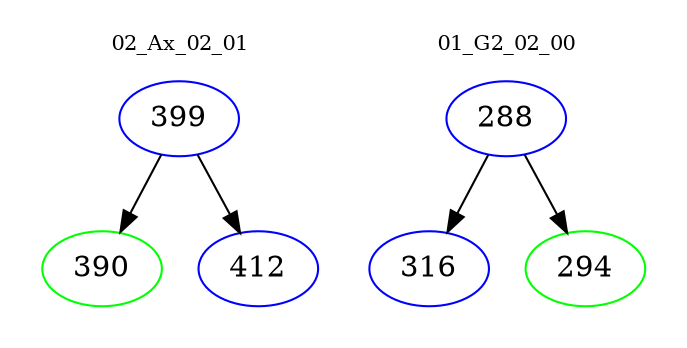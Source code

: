 digraph{
subgraph cluster_0 {
color = white
label = "02_Ax_02_01";
fontsize=10;
T0_399 [label="399", color="blue"]
T0_399 -> T0_390 [color="black"]
T0_390 [label="390", color="green"]
T0_399 -> T0_412 [color="black"]
T0_412 [label="412", color="blue"]
}
subgraph cluster_1 {
color = white
label = "01_G2_02_00";
fontsize=10;
T1_288 [label="288", color="blue"]
T1_288 -> T1_316 [color="black"]
T1_316 [label="316", color="blue"]
T1_288 -> T1_294 [color="black"]
T1_294 [label="294", color="green"]
}
}
